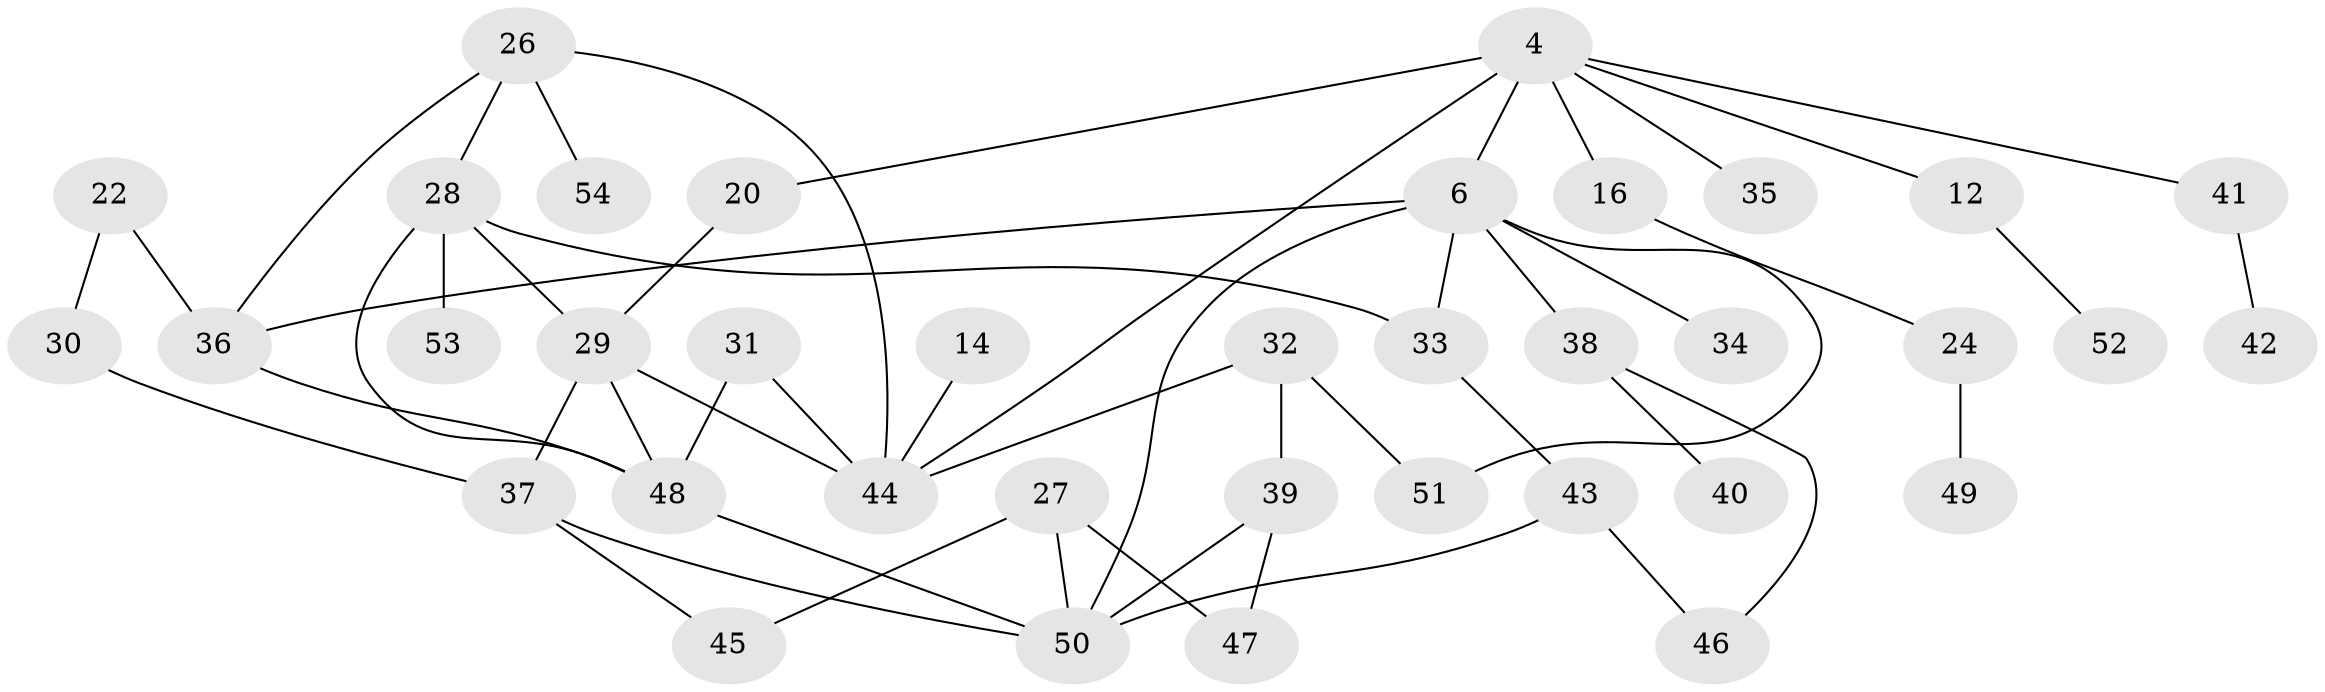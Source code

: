// original degree distribution, {6: 0.05555555555555555, 4: 0.037037037037037035, 5: 0.09259259259259259, 2: 0.2777777777777778, 1: 0.2222222222222222, 7: 0.018518518518518517, 3: 0.2962962962962963}
// Generated by graph-tools (version 1.1) at 2025/45/03/04/25 21:45:15]
// undirected, 37 vertices, 52 edges
graph export_dot {
graph [start="1"]
  node [color=gray90,style=filled];
  4 [super="+3"];
  6 [super="+5+1"];
  12;
  14;
  16 [super="+10"];
  20 [super="+19"];
  22;
  24;
  26 [super="+11"];
  27;
  28 [super="+21"];
  29;
  30;
  31;
  32;
  33 [super="+15"];
  34;
  35;
  36 [super="+2"];
  37 [super="+18"];
  38;
  39;
  40;
  41;
  42;
  43;
  44 [super="+7+25+8"];
  45;
  46;
  47;
  48 [super="+17"];
  49;
  50 [super="+23"];
  51;
  52;
  53;
  54;
  4 -- 12;
  4 -- 35;
  4 -- 41;
  4 -- 6 [weight=2];
  4 -- 44;
  4 -- 16;
  4 -- 20;
  6 -- 34;
  6 -- 51;
  6 -- 50 [weight=2];
  6 -- 36;
  6 -- 38;
  6 -- 33;
  12 -- 52;
  14 -- 44;
  16 -- 24;
  20 -- 29;
  22 -- 30;
  22 -- 36;
  24 -- 49;
  26 -- 54;
  26 -- 36;
  26 -- 28;
  26 -- 44;
  27 -- 45;
  27 -- 47;
  27 -- 50;
  28 -- 29;
  28 -- 53;
  28 -- 48;
  28 -- 33;
  29 -- 37;
  29 -- 48 [weight=2];
  29 -- 44;
  30 -- 37;
  31 -- 44;
  31 -- 48;
  32 -- 51;
  32 -- 39;
  32 -- 44;
  33 -- 43;
  36 -- 48 [weight=2];
  37 -- 50;
  37 -- 45;
  38 -- 40;
  38 -- 46;
  39 -- 47;
  39 -- 50;
  41 -- 42;
  43 -- 46;
  43 -- 50;
  48 -- 50 [weight=2];
}
